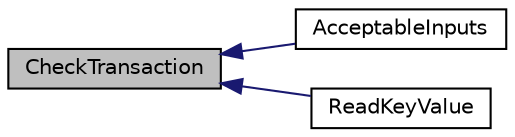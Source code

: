 digraph "CheckTransaction"
{
  edge [fontname="Helvetica",fontsize="10",labelfontname="Helvetica",labelfontsize="10"];
  node [fontname="Helvetica",fontsize="10",shape=record];
  rankdir="LR";
  Node294 [label="CheckTransaction",height=0.2,width=0.4,color="black", fillcolor="grey75", style="filled", fontcolor="black"];
  Node294 -> Node295 [dir="back",color="midnightblue",fontsize="10",style="solid",fontname="Helvetica"];
  Node295 [label="AcceptableInputs",height=0.2,width=0.4,color="black", fillcolor="white", style="filled",URL="$main_8h.html#a66051be1f9a7f9c51d8eebe9574263c2"];
  Node294 -> Node296 [dir="back",color="midnightblue",fontsize="10",style="solid",fontname="Helvetica"];
  Node296 [label="ReadKeyValue",height=0.2,width=0.4,color="black", fillcolor="white", style="filled",URL="$walletdb_8cpp.html#ad1f171cf096f5479805a06fc20480343"];
}
